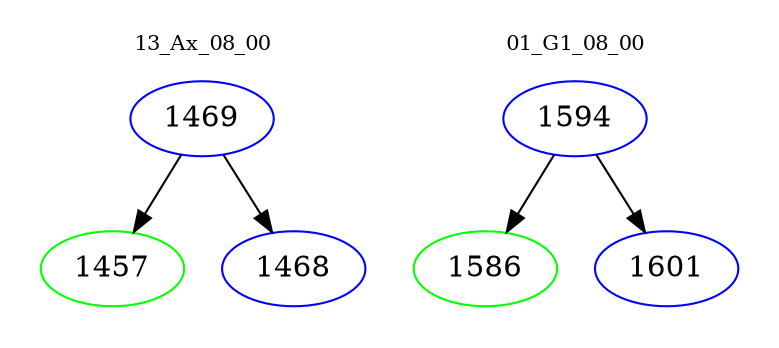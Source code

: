 digraph{
subgraph cluster_0 {
color = white
label = "13_Ax_08_00";
fontsize=10;
T0_1469 [label="1469", color="blue"]
T0_1469 -> T0_1457 [color="black"]
T0_1457 [label="1457", color="green"]
T0_1469 -> T0_1468 [color="black"]
T0_1468 [label="1468", color="blue"]
}
subgraph cluster_1 {
color = white
label = "01_G1_08_00";
fontsize=10;
T1_1594 [label="1594", color="blue"]
T1_1594 -> T1_1586 [color="black"]
T1_1586 [label="1586", color="green"]
T1_1594 -> T1_1601 [color="black"]
T1_1601 [label="1601", color="blue"]
}
}
